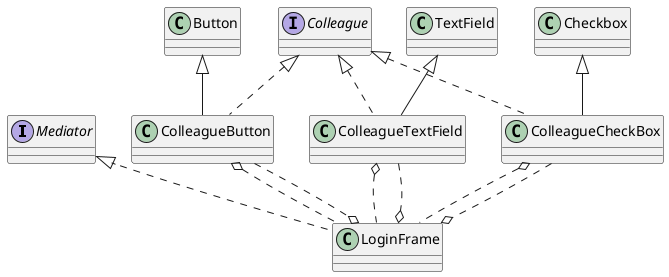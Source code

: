 @startuml

interface Mediator
interface Colleague

Mediator <|.. LoginFrame

Colleague <|.. ColleagueButton
Colleague <|.. ColleagueTextField
Colleague <|.. ColleagueCheckBox

Button <|-- ColleagueButton
TextField <|-- ColleagueTextField
Checkbox <|-- ColleagueCheckBox

ColleagueButton o.. LoginFrame
ColleagueTextField o.. LoginFrame
ColleagueCheckBox o.. LoginFrame

ColleagueButton ..o LoginFrame
ColleagueTextField ..o LoginFrame
ColleagueCheckBox ..o LoginFrame
@enduml